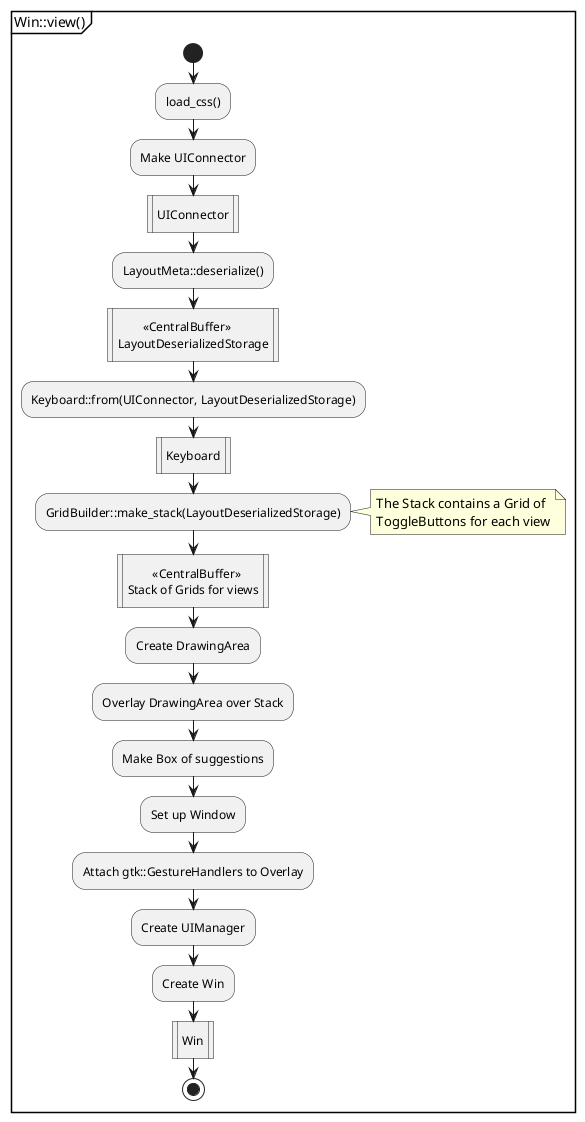 @startuml win_view
partition "Win::view()"{
  start
  :load_css();
  :Make UIConnector;
  :UIConnector|
  :LayoutMeta::deserialize();

  :        <<CentralBuffer>>
  LayoutDeserializedStorage|

  :Keyboard::from(UIConnector, LayoutDeserializedStorage);
  :Keyboard|
  :GridBuilder::make_stack(LayoutDeserializedStorage);
  note right
    The Stack contains a Grid of 
    ToggleButtons for each view
  end note

  :        <<CentralBuffer>>
  Stack of Grids for views|

  :Create DrawingArea;
  :Overlay DrawingArea over Stack;
  :Make Box of suggestions;
  :Set up Window;
  :Attach gtk::GestureHandlers to Overlay;
  :Create UIManager;
  :Create Win;
  :Win|
  stop
}

@enduml